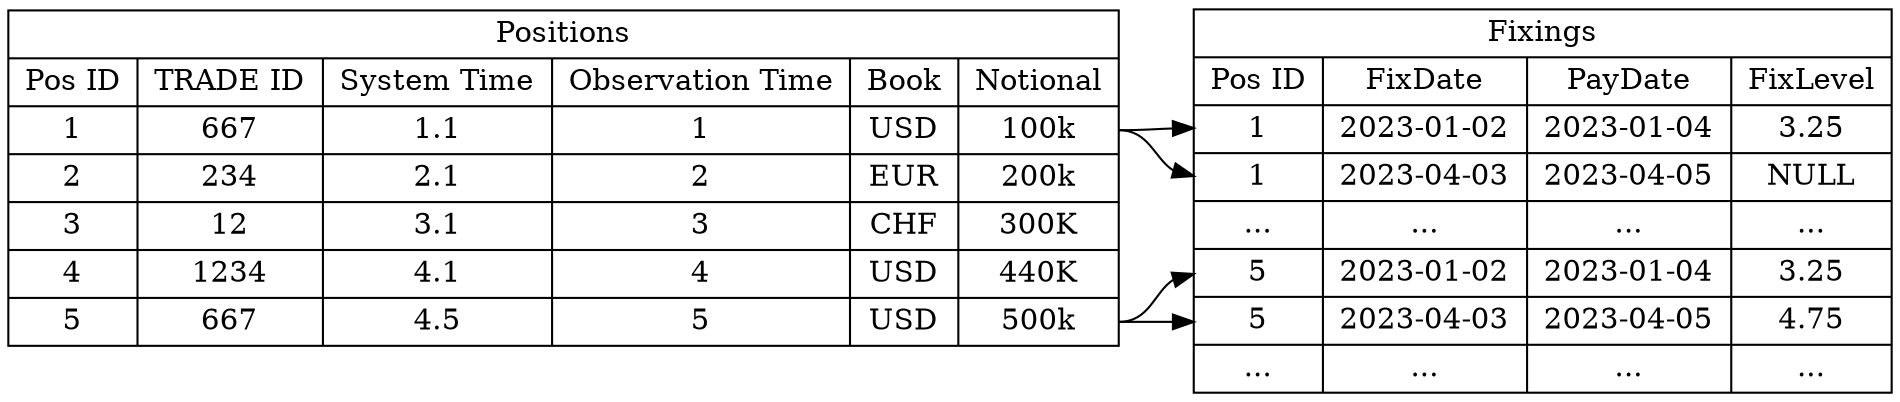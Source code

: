 digraph ER {
    rankdir=LR
    edge [
    ]
    positions [ shape=record label="Positions|{{Pos ID|1|2|3|4|5}|{TRADE ID|667|234|12|1234|667}|{System Time|1.1|2.1|3.1|4.1|4.5}|{Observation Time|1|2|3|4|5}|{Book|USD|EUR|CHF|USD|USD}|{Notional|<v1> 100k|200k|300K
    |440K| <v5> 500k}}"]

    schedule [ 
        shape=record
        label="Fixings|{{Pos ID|<s1> 1| <s2> 1|...| <s51> 5| <s52> 5|...}|{FixDate|2023-01-02|2023-04-03|...|2023-01-02|2023-04-03|...}|{PayDate|2023-01-04|2023-04-05|...|2023-01-04|2023-04-05|...}|{FixLevel|3.25|NULL|...|3.25|4.75|...}}"
    ]

    positions:v1 -> schedule:s1 [ id=1 ]
    positions:v1 -> schedule:s2 [ id=1 ]

    positions:v5 -> schedule:s51 [ id=1 ]
    positions:v5 -> schedule:s52 [ id=1 ]
}